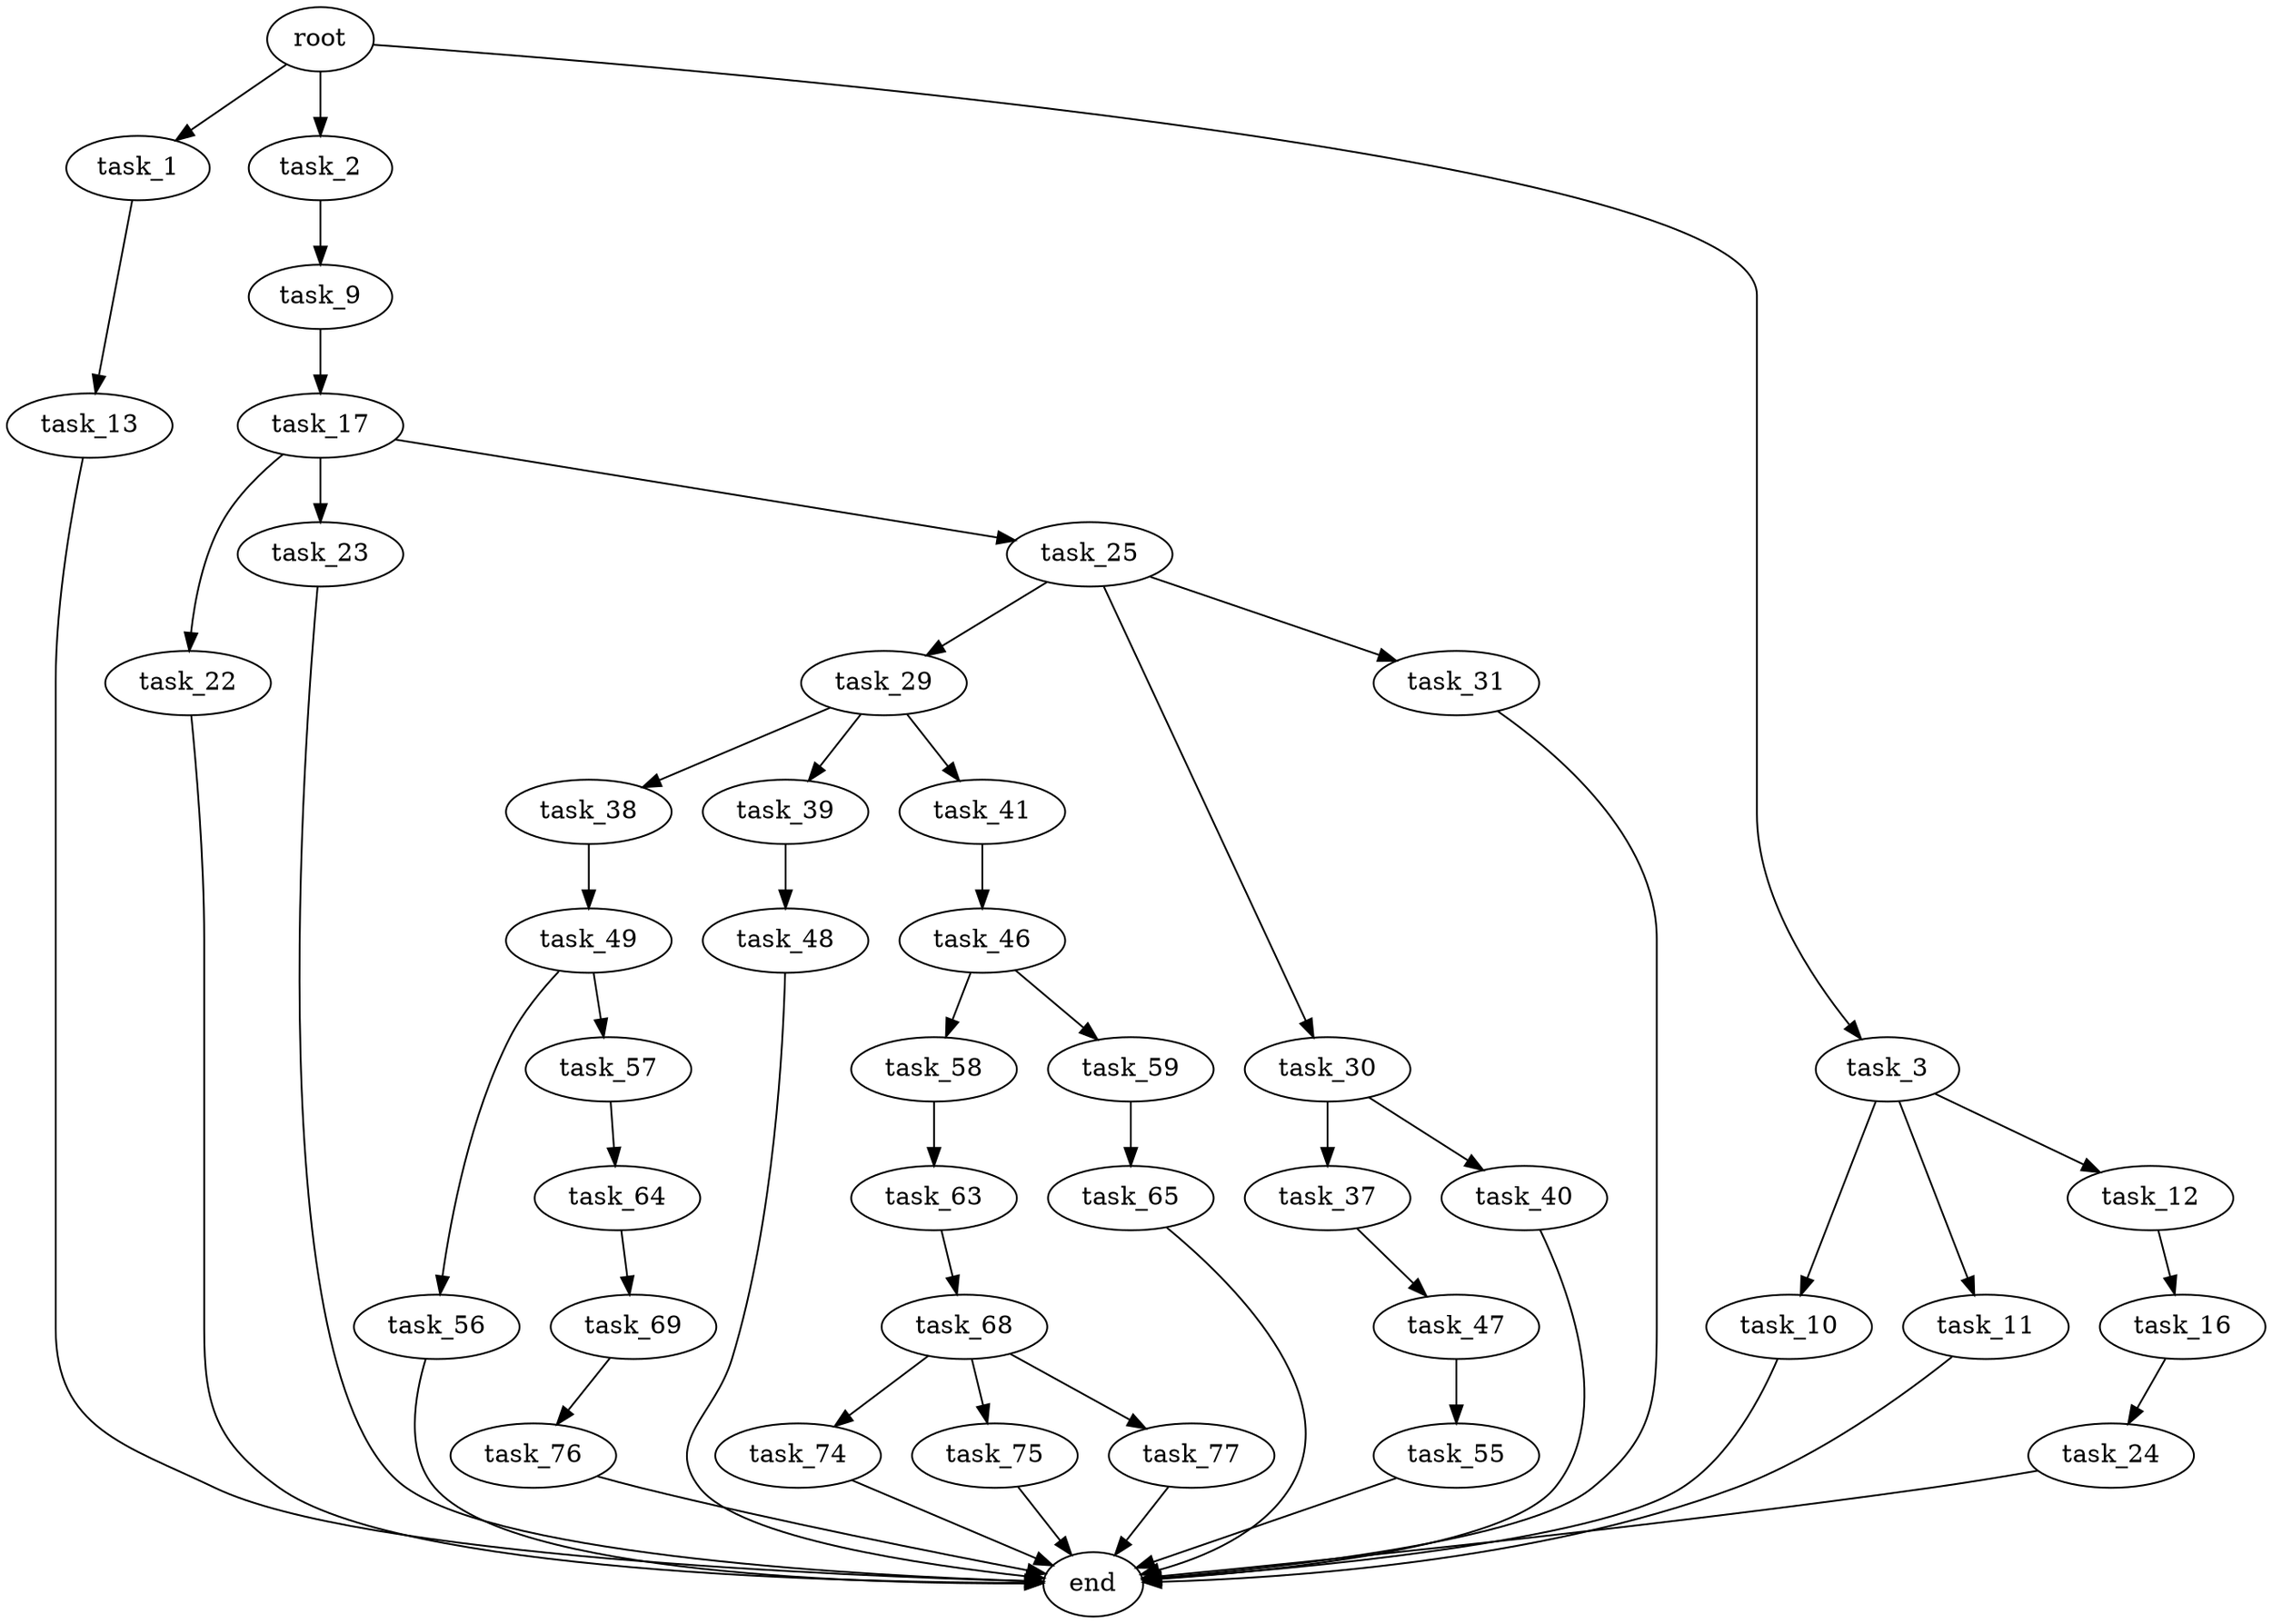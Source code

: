 digraph G {
  root [size="0.000000"];
  task_1 [size="9624122757.000000"];
  task_2 [size="166176042840.000000"];
  task_3 [size="16424013740.000000"];
  task_13 [size="861944262920.000000"];
  task_9 [size="1073741824000.000000"];
  task_10 [size="1073741824000.000000"];
  task_11 [size="28991029248.000000"];
  task_12 [size="112335017704.000000"];
  task_17 [size="867050000972.000000"];
  end [size="0.000000"];
  task_16 [size="368293445632.000000"];
  task_24 [size="217675526763.000000"];
  task_22 [size="12864759147.000000"];
  task_23 [size="293643732253.000000"];
  task_25 [size="20346700134.000000"];
  task_29 [size="573562019999.000000"];
  task_30 [size="134217728000.000000"];
  task_31 [size="427672522545.000000"];
  task_38 [size="68719476736.000000"];
  task_39 [size="38973329791.000000"];
  task_41 [size="17670464243.000000"];
  task_37 [size="368293445632.000000"];
  task_40 [size="1528401413.000000"];
  task_47 [size="1073741824000.000000"];
  task_49 [size="225778013181.000000"];
  task_48 [size="767872064204.000000"];
  task_46 [size="429819801643.000000"];
  task_58 [size="5864074788.000000"];
  task_59 [size="34425282923.000000"];
  task_55 [size="11996441154.000000"];
  task_56 [size="227205464720.000000"];
  task_57 [size="134217728000.000000"];
  task_64 [size="352531628168.000000"];
  task_63 [size="23284553548.000000"];
  task_65 [size="28991029248.000000"];
  task_68 [size="2100955825.000000"];
  task_69 [size="110195849928.000000"];
  task_74 [size="347942626772.000000"];
  task_75 [size="15560352843.000000"];
  task_77 [size="68719476736.000000"];
  task_76 [size="14335366313.000000"];

  root -> task_1 [size="1.000000"];
  root -> task_2 [size="1.000000"];
  root -> task_3 [size="1.000000"];
  task_1 -> task_13 [size="301989888.000000"];
  task_2 -> task_9 [size="134217728.000000"];
  task_3 -> task_10 [size="301989888.000000"];
  task_3 -> task_11 [size="301989888.000000"];
  task_3 -> task_12 [size="301989888.000000"];
  task_13 -> end [size="1.000000"];
  task_9 -> task_17 [size="838860800.000000"];
  task_10 -> end [size="1.000000"];
  task_11 -> end [size="1.000000"];
  task_12 -> task_16 [size="209715200.000000"];
  task_17 -> task_22 [size="838860800.000000"];
  task_17 -> task_23 [size="838860800.000000"];
  task_17 -> task_25 [size="838860800.000000"];
  task_16 -> task_24 [size="411041792.000000"];
  task_24 -> end [size="1.000000"];
  task_22 -> end [size="1.000000"];
  task_23 -> end [size="1.000000"];
  task_25 -> task_29 [size="838860800.000000"];
  task_25 -> task_30 [size="838860800.000000"];
  task_25 -> task_31 [size="838860800.000000"];
  task_29 -> task_38 [size="411041792.000000"];
  task_29 -> task_39 [size="411041792.000000"];
  task_29 -> task_41 [size="411041792.000000"];
  task_30 -> task_37 [size="209715200.000000"];
  task_30 -> task_40 [size="209715200.000000"];
  task_31 -> end [size="1.000000"];
  task_38 -> task_49 [size="134217728.000000"];
  task_39 -> task_48 [size="838860800.000000"];
  task_41 -> task_46 [size="301989888.000000"];
  task_37 -> task_47 [size="411041792.000000"];
  task_40 -> end [size="1.000000"];
  task_47 -> task_55 [size="838860800.000000"];
  task_49 -> task_56 [size="301989888.000000"];
  task_49 -> task_57 [size="301989888.000000"];
  task_48 -> end [size="1.000000"];
  task_46 -> task_58 [size="679477248.000000"];
  task_46 -> task_59 [size="679477248.000000"];
  task_58 -> task_63 [size="134217728.000000"];
  task_59 -> task_65 [size="679477248.000000"];
  task_55 -> end [size="1.000000"];
  task_56 -> end [size="1.000000"];
  task_57 -> task_64 [size="209715200.000000"];
  task_64 -> task_69 [size="301989888.000000"];
  task_63 -> task_68 [size="33554432.000000"];
  task_65 -> end [size="1.000000"];
  task_68 -> task_74 [size="75497472.000000"];
  task_68 -> task_75 [size="75497472.000000"];
  task_68 -> task_77 [size="75497472.000000"];
  task_69 -> task_76 [size="134217728.000000"];
  task_74 -> end [size="1.000000"];
  task_75 -> end [size="1.000000"];
  task_77 -> end [size="1.000000"];
  task_76 -> end [size="1.000000"];
}
